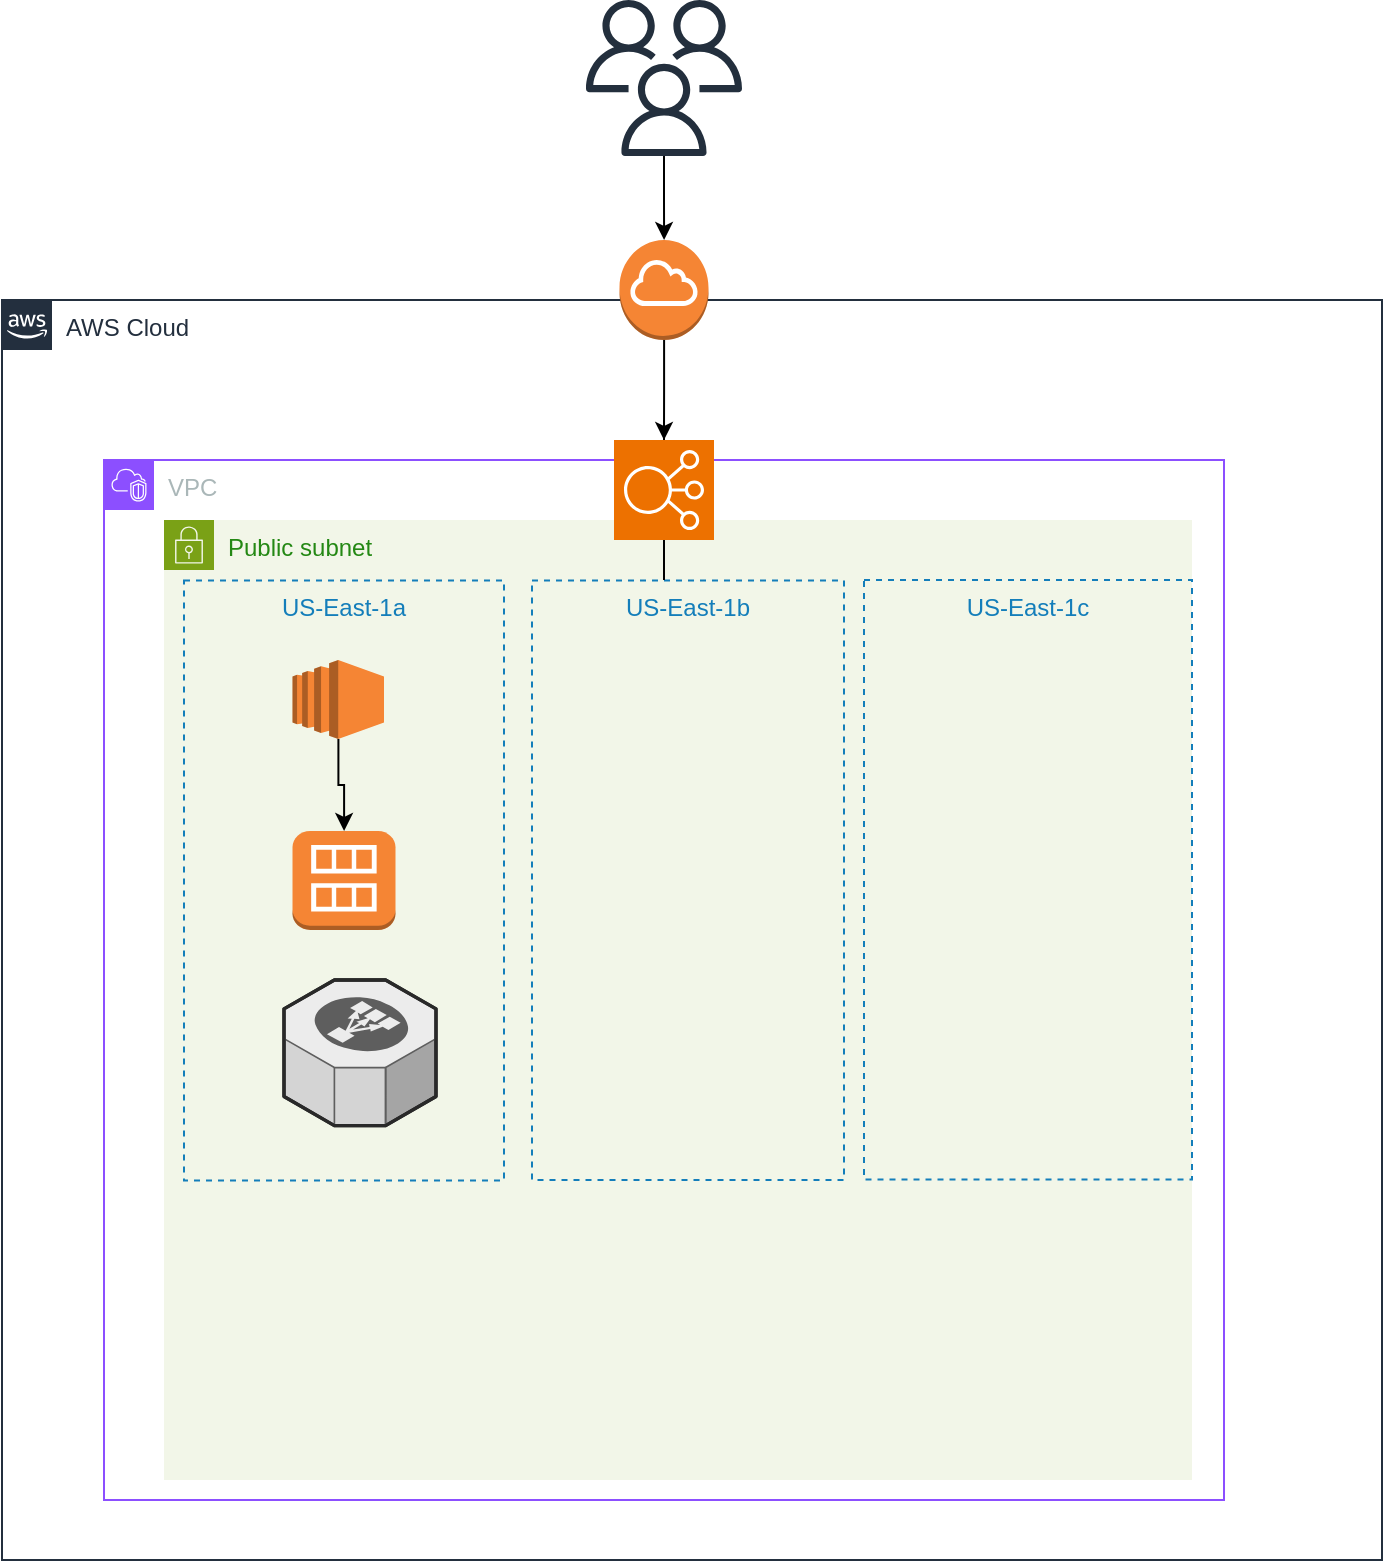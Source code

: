 <mxfile version="24.2.8" type="github">
  <diagram name="Page-1" id="9utu5QOyMFW3R1rW-97n">
    <mxGraphModel dx="960" dy="629" grid="1" gridSize="10" guides="1" tooltips="1" connect="1" arrows="1" fold="1" page="1" pageScale="1" pageWidth="827" pageHeight="1169" math="0" shadow="0">
      <root>
        <mxCell id="0" />
        <mxCell id="1" parent="0" />
        <mxCell id="ej3eDWtPZMh9B411YzB3-7" value="AWS Cloud" style="points=[[0,0],[0.25,0],[0.5,0],[0.75,0],[1,0],[1,0.25],[1,0.5],[1,0.75],[1,1],[0.75,1],[0.5,1],[0.25,1],[0,1],[0,0.75],[0,0.5],[0,0.25]];outlineConnect=0;gradientColor=none;html=1;whiteSpace=wrap;fontSize=12;fontStyle=0;container=1;pointerEvents=0;collapsible=0;recursiveResize=0;shape=mxgraph.aws4.group;grIcon=mxgraph.aws4.group_aws_cloud_alt;strokeColor=#232F3E;fillColor=none;verticalAlign=top;align=left;spacingLeft=30;fontColor=#232F3E;dashed=0;" vertex="1" parent="1">
          <mxGeometry x="69" y="160" width="690" height="630" as="geometry" />
        </mxCell>
        <mxCell id="ej3eDWtPZMh9B411YzB3-12" value="VPC" style="points=[[0,0],[0.25,0],[0.5,0],[0.75,0],[1,0],[1,0.25],[1,0.5],[1,0.75],[1,1],[0.75,1],[0.5,1],[0.25,1],[0,1],[0,0.75],[0,0.5],[0,0.25]];outlineConnect=0;gradientColor=none;html=1;whiteSpace=wrap;fontSize=12;fontStyle=0;container=1;pointerEvents=0;collapsible=0;recursiveResize=0;shape=mxgraph.aws4.group;grIcon=mxgraph.aws4.group_vpc2;strokeColor=#8C4FFF;fillColor=none;verticalAlign=top;align=left;spacingLeft=30;fontColor=#AAB7B8;dashed=0;" vertex="1" parent="ej3eDWtPZMh9B411YzB3-7">
          <mxGeometry x="51" y="80" width="560" height="520" as="geometry" />
        </mxCell>
        <mxCell id="ej3eDWtPZMh9B411YzB3-14" value="Public subnet" style="points=[[0,0],[0.25,0],[0.5,0],[0.75,0],[1,0],[1,0.25],[1,0.5],[1,0.75],[1,1],[0.75,1],[0.5,1],[0.25,1],[0,1],[0,0.75],[0,0.5],[0,0.25]];outlineConnect=0;gradientColor=none;html=1;whiteSpace=wrap;fontSize=12;fontStyle=0;container=1;pointerEvents=0;collapsible=0;recursiveResize=0;shape=mxgraph.aws4.group;grIcon=mxgraph.aws4.group_security_group;grStroke=0;strokeColor=#7AA116;fillColor=#F2F6E8;verticalAlign=top;align=left;spacingLeft=30;fontColor=#248814;dashed=0;" vertex="1" parent="ej3eDWtPZMh9B411YzB3-12">
          <mxGeometry x="30" y="30" width="514" height="480" as="geometry" />
        </mxCell>
        <mxCell id="ej3eDWtPZMh9B411YzB3-20" value="US-East-1b" style="fillColor=none;strokeColor=#147EBA;dashed=1;verticalAlign=top;fontStyle=0;fontColor=#147EBA;whiteSpace=wrap;html=1;" vertex="1" parent="ej3eDWtPZMh9B411YzB3-14">
          <mxGeometry x="184" y="30.25" width="156" height="299.75" as="geometry" />
        </mxCell>
        <mxCell id="ej3eDWtPZMh9B411YzB3-13" value="US-East-1a" style="fillColor=none;strokeColor=#147EBA;dashed=1;verticalAlign=top;fontStyle=0;fontColor=#147EBA;whiteSpace=wrap;html=1;" vertex="1" parent="ej3eDWtPZMh9B411YzB3-14">
          <mxGeometry x="10" y="30.25" width="160" height="300" as="geometry" />
        </mxCell>
        <mxCell id="ej3eDWtPZMh9B411YzB3-21" value="US-East-1c" style="fillColor=none;strokeColor=#147EBA;dashed=1;verticalAlign=top;fontStyle=0;fontColor=#147EBA;whiteSpace=wrap;html=1;" vertex="1" parent="ej3eDWtPZMh9B411YzB3-14">
          <mxGeometry x="350" y="30" width="164" height="299.75" as="geometry" />
        </mxCell>
        <mxCell id="ej3eDWtPZMh9B411YzB3-19" value="" style="outlineConnect=0;dashed=0;verticalLabelPosition=bottom;verticalAlign=top;align=center;html=1;shape=mxgraph.aws3.ami;fillColor=#F58534;gradientColor=none;" vertex="1" parent="ej3eDWtPZMh9B411YzB3-14">
          <mxGeometry x="64.25" y="155.5" width="51.5" height="49.5" as="geometry" />
        </mxCell>
        <mxCell id="ej3eDWtPZMh9B411YzB3-22" value="" style="edgeStyle=orthogonalEdgeStyle;rounded=0;orthogonalLoop=1;jettySize=auto;html=1;" edge="1" parent="ej3eDWtPZMh9B411YzB3-14" source="ej3eDWtPZMh9B411YzB3-16" target="ej3eDWtPZMh9B411YzB3-19">
          <mxGeometry relative="1" as="geometry" />
        </mxCell>
        <mxCell id="ej3eDWtPZMh9B411YzB3-16" value="" style="outlineConnect=0;dashed=0;verticalLabelPosition=bottom;verticalAlign=top;align=center;html=1;shape=mxgraph.aws3.ec2;fillColor=#F58534;gradientColor=none;" vertex="1" parent="ej3eDWtPZMh9B411YzB3-14">
          <mxGeometry x="64.25" y="70" width="45.75" height="39.5" as="geometry" />
        </mxCell>
        <mxCell id="ej3eDWtPZMh9B411YzB3-24" value="" style="verticalLabelPosition=bottom;html=1;verticalAlign=top;strokeWidth=1;align=center;outlineConnect=0;dashed=0;outlineConnect=0;shape=mxgraph.aws3d.elasticLoadBalancing;fillColor=#ECECEC;strokeColor=#5E5E5E;aspect=fixed;" vertex="1" parent="ej3eDWtPZMh9B411YzB3-14">
          <mxGeometry x="60" y="230" width="76" height="72.84" as="geometry" />
        </mxCell>
        <mxCell id="ej3eDWtPZMh9B411YzB3-26" value="" style="edgeStyle=orthogonalEdgeStyle;rounded=0;orthogonalLoop=1;jettySize=auto;html=1;" edge="1" parent="1" source="ej3eDWtPZMh9B411YzB3-29" target="ej3eDWtPZMh9B411YzB3-12">
          <mxGeometry relative="1" as="geometry" />
        </mxCell>
        <mxCell id="ej3eDWtPZMh9B411YzB3-25" value="" style="sketch=0;outlineConnect=0;fontColor=#232F3E;gradientColor=none;fillColor=#232F3D;strokeColor=none;dashed=0;verticalLabelPosition=bottom;verticalAlign=top;align=center;html=1;fontSize=12;fontStyle=0;aspect=fixed;pointerEvents=1;shape=mxgraph.aws4.users;" vertex="1" parent="1">
          <mxGeometry x="361" y="10" width="78" height="78" as="geometry" />
        </mxCell>
        <mxCell id="ej3eDWtPZMh9B411YzB3-28" value="" style="edgeStyle=orthogonalEdgeStyle;rounded=0;orthogonalLoop=1;jettySize=auto;html=1;" edge="1" parent="1" source="ej3eDWtPZMh9B411YzB3-25" target="ej3eDWtPZMh9B411YzB3-27">
          <mxGeometry relative="1" as="geometry">
            <mxPoint x="400" y="88" as="sourcePoint" />
            <mxPoint x="400" y="200" as="targetPoint" />
          </mxGeometry>
        </mxCell>
        <mxCell id="ej3eDWtPZMh9B411YzB3-27" value="" style="outlineConnect=0;dashed=0;verticalLabelPosition=bottom;verticalAlign=top;align=center;html=1;shape=mxgraph.aws3.internet_gateway;fillColor=#F58534;gradientColor=none;" vertex="1" parent="1">
          <mxGeometry x="377.75" y="130" width="44.5" height="50" as="geometry" />
        </mxCell>
        <mxCell id="ej3eDWtPZMh9B411YzB3-30" value="" style="edgeStyle=orthogonalEdgeStyle;rounded=0;orthogonalLoop=1;jettySize=auto;html=1;" edge="1" parent="1" source="ej3eDWtPZMh9B411YzB3-27" target="ej3eDWtPZMh9B411YzB3-29">
          <mxGeometry relative="1" as="geometry">
            <mxPoint x="400" y="180" as="sourcePoint" />
            <mxPoint x="400" y="240" as="targetPoint" />
          </mxGeometry>
        </mxCell>
        <mxCell id="ej3eDWtPZMh9B411YzB3-29" value="" style="sketch=0;points=[[0,0,0],[0.25,0,0],[0.5,0,0],[0.75,0,0],[1,0,0],[0,1,0],[0.25,1,0],[0.5,1,0],[0.75,1,0],[1,1,0],[0,0.25,0],[0,0.5,0],[0,0.75,0],[1,0.25,0],[1,0.5,0],[1,0.75,0]];outlineConnect=0;fontColor=#232F3E;fillColor=#ED7100;strokeColor=#ffffff;dashed=0;verticalLabelPosition=bottom;verticalAlign=top;align=center;html=1;fontSize=12;fontStyle=0;aspect=fixed;shape=mxgraph.aws4.resourceIcon;resIcon=mxgraph.aws4.elastic_load_balancing;" vertex="1" parent="1">
          <mxGeometry x="375" y="230" width="50" height="50" as="geometry" />
        </mxCell>
      </root>
    </mxGraphModel>
  </diagram>
</mxfile>
